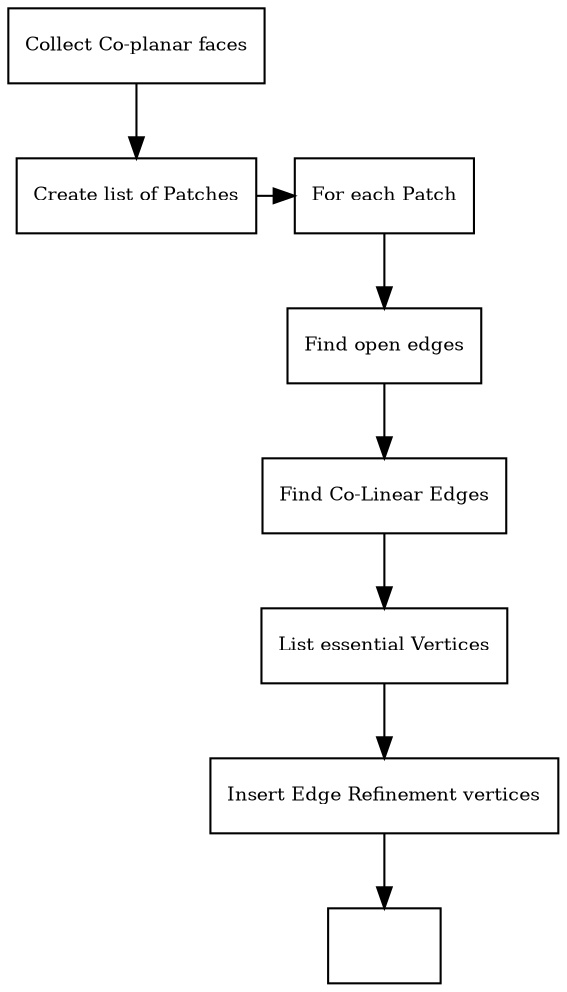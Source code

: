 digraph
{
node[fontsize=9, shape=box]
"Collect Co-planar faces"->"Create list of Patches"
{rank=same; "Create list of Patches"->"For each Patch"}
"For each Patch"->"Find open edges"
"Find open edges"->"Find Co-Linear Edges"
"Find Co-Linear Edges"->"List essential Vertices"
"List essential Vertices"->"Insert Edge Refinement vertices"
"Insert Edge Refinement vertices"->""



}
